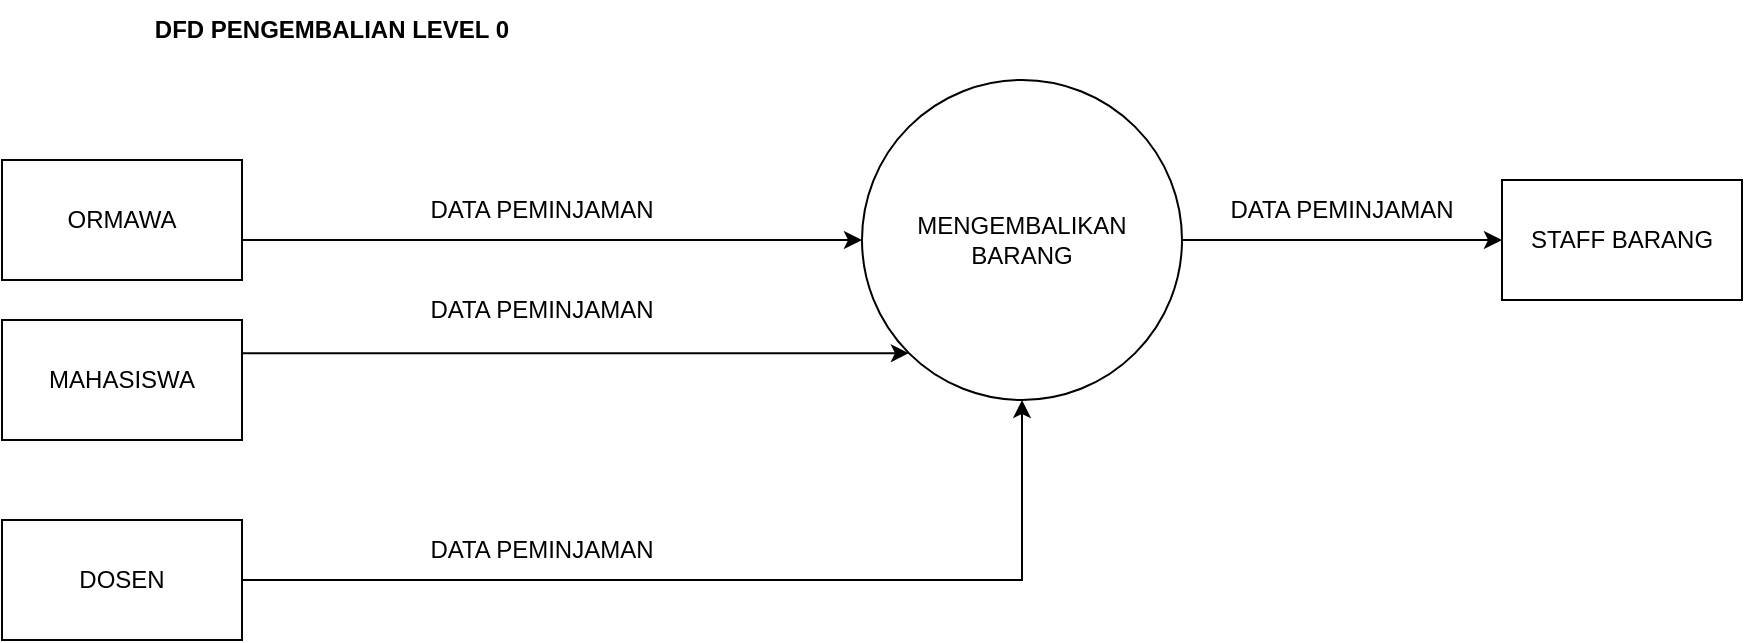 <mxfile version="20.5.1" type="device" pages="3"><diagram id="S-ZshYVHsF-BQyySRMHG" name="PENGEMBALIAN "><mxGraphModel dx="3665" dy="3350" grid="1" gridSize="10" guides="1" tooltips="1" connect="1" arrows="1" fold="1" page="1" pageScale="1" pageWidth="850" pageHeight="1100" math="0" shadow="0"><root><mxCell id="0"/><mxCell id="1" parent="0"/><mxCell id="TBBDovIiFdrvouaQfw35-8" style="edgeStyle=orthogonalEdgeStyle;rounded=0;orthogonalLoop=1;jettySize=auto;html=1;exitX=1;exitY=0.5;exitDx=0;exitDy=0;entryX=0;entryY=1;entryDx=0;entryDy=0;" parent="1" source="TBBDovIiFdrvouaQfw35-1" target="TBBDovIiFdrvouaQfw35-4" edge="1"><mxGeometry relative="1" as="geometry"><Array as="points"><mxPoint x="180" y="257"/></Array></mxGeometry></mxCell><mxCell id="TBBDovIiFdrvouaQfw35-1" value="MAHASISWA" style="rounded=0;whiteSpace=wrap;html=1;" parent="1" vertex="1"><mxGeometry x="70" y="220" width="120" height="60" as="geometry"/></mxCell><mxCell id="TBBDovIiFdrvouaQfw35-5" style="edgeStyle=orthogonalEdgeStyle;rounded=0;orthogonalLoop=1;jettySize=auto;html=1;exitX=1;exitY=0.5;exitDx=0;exitDy=0;entryX=0;entryY=0.5;entryDx=0;entryDy=0;" parent="1" source="TBBDovIiFdrvouaQfw35-2" target="TBBDovIiFdrvouaQfw35-4" edge="1"><mxGeometry relative="1" as="geometry"><Array as="points"><mxPoint x="190" y="180"/></Array></mxGeometry></mxCell><mxCell id="TBBDovIiFdrvouaQfw35-2" value="ORMAWA" style="rounded=0;whiteSpace=wrap;html=1;" parent="1" vertex="1"><mxGeometry x="70" y="140" width="120" height="60" as="geometry"/></mxCell><mxCell id="TBBDovIiFdrvouaQfw35-7" style="edgeStyle=orthogonalEdgeStyle;rounded=0;orthogonalLoop=1;jettySize=auto;html=1;exitX=1;exitY=0.5;exitDx=0;exitDy=0;entryX=0.5;entryY=1;entryDx=0;entryDy=0;" parent="1" source="TBBDovIiFdrvouaQfw35-3" target="TBBDovIiFdrvouaQfw35-4" edge="1"><mxGeometry relative="1" as="geometry"/></mxCell><mxCell id="TBBDovIiFdrvouaQfw35-3" value="DOSEN" style="rounded=0;whiteSpace=wrap;html=1;" parent="1" vertex="1"><mxGeometry x="70" y="320" width="120" height="60" as="geometry"/></mxCell><mxCell id="TBBDovIiFdrvouaQfw35-14" style="edgeStyle=orthogonalEdgeStyle;rounded=0;orthogonalLoop=1;jettySize=auto;html=1;exitX=1;exitY=0.5;exitDx=0;exitDy=0;" parent="1" source="TBBDovIiFdrvouaQfw35-4" target="TBBDovIiFdrvouaQfw35-12" edge="1"><mxGeometry relative="1" as="geometry"/></mxCell><mxCell id="TBBDovIiFdrvouaQfw35-4" value="MENGEMBALIKAN BARANG" style="ellipse;whiteSpace=wrap;html=1;aspect=fixed;" parent="1" vertex="1"><mxGeometry x="500" y="100" width="160" height="160" as="geometry"/></mxCell><mxCell id="TBBDovIiFdrvouaQfw35-9" value="DATA PEMINJAMAN" style="text;html=1;strokeColor=none;fillColor=none;align=center;verticalAlign=middle;whiteSpace=wrap;rounded=0;" parent="1" vertex="1"><mxGeometry x="270" y="150" width="140" height="30" as="geometry"/></mxCell><mxCell id="TBBDovIiFdrvouaQfw35-10" value="DATA PEMINJAMAN" style="text;html=1;strokeColor=none;fillColor=none;align=center;verticalAlign=middle;whiteSpace=wrap;rounded=0;" parent="1" vertex="1"><mxGeometry x="270" y="200" width="140" height="30" as="geometry"/></mxCell><mxCell id="TBBDovIiFdrvouaQfw35-11" value="DATA PEMINJAMAN" style="text;html=1;strokeColor=none;fillColor=none;align=center;verticalAlign=middle;whiteSpace=wrap;rounded=0;" parent="1" vertex="1"><mxGeometry x="270" y="320" width="140" height="30" as="geometry"/></mxCell><mxCell id="TBBDovIiFdrvouaQfw35-12" value="STAFF BARANG" style="rounded=0;whiteSpace=wrap;html=1;" parent="1" vertex="1"><mxGeometry x="820" y="150" width="120" height="60" as="geometry"/></mxCell><mxCell id="TBBDovIiFdrvouaQfw35-15" value="DATA PEMINJAMAN" style="text;html=1;strokeColor=none;fillColor=none;align=center;verticalAlign=middle;whiteSpace=wrap;rounded=0;" parent="1" vertex="1"><mxGeometry x="670" y="150" width="140" height="30" as="geometry"/></mxCell><mxCell id="TBBDovIiFdrvouaQfw35-16" value="DFD PENGEMBALIAN LEVEL 0" style="text;html=1;strokeColor=none;fillColor=none;align=center;verticalAlign=middle;whiteSpace=wrap;rounded=0;fontStyle=1" parent="1" vertex="1"><mxGeometry x="80" y="60" width="310" height="30" as="geometry"/></mxCell><mxCell id="TBBDovIiFdrvouaQfw35-72" style="edgeStyle=orthogonalEdgeStyle;rounded=0;orthogonalLoop=1;jettySize=auto;html=1;exitX=0;exitY=0.5;exitDx=0;exitDy=0;entryX=0.5;entryY=1;entryDx=0;entryDy=0;startArrow=classicThin;startFill=1;endArrow=none;endFill=0;" parent="1" edge="1"><mxGeometry relative="1" as="geometry"><mxPoint x="70" y="800" as="sourcePoint"/><Array as="points"><mxPoint x="50" y="800"/><mxPoint x="50" y="1470"/><mxPoint x="1150" y="1470"/></Array></mxGeometry></mxCell></root></mxGraphModel></diagram><diagram id="JGmrH2JeL1ICFUbE9m19" name="PENGEMBALIAN LEVEL 1"><mxGraphModel dx="2307" dy="1069" grid="1" gridSize="10" guides="1" tooltips="1" connect="1" arrows="1" fold="1" page="1" pageScale="1" pageWidth="850" pageHeight="1100" math="0" shadow="0"><root><mxCell id="0"/><mxCell id="1" parent="0"/><mxCell id="hLHPDuzOPdlDf8JJLnyG-1" style="edgeStyle=orthogonalEdgeStyle;rounded=0;orthogonalLoop=1;jettySize=auto;html=1;exitX=1;exitY=0.5;exitDx=0;exitDy=0;entryX=0;entryY=1;entryDx=0;entryDy=0;" parent="1" source="hLHPDuzOPdlDf8JJLnyG-3" target="hLHPDuzOPdlDf8JJLnyG-11" edge="1"><mxGeometry relative="1" as="geometry"><Array as="points"><mxPoint x="180" y="807"/></Array></mxGeometry></mxCell><mxCell id="hLHPDuzOPdlDf8JJLnyG-2" style="edgeStyle=orthogonalEdgeStyle;rounded=0;orthogonalLoop=1;jettySize=auto;html=1;exitX=0;exitY=0.5;exitDx=0;exitDy=0;startArrow=classicThin;startFill=1;endArrow=none;endFill=0;entryX=0.5;entryY=1;entryDx=0;entryDy=0;" parent="1" source="hLHPDuzOPdlDf8JJLnyG-3" edge="1" target="fXTEHI3WOrgvxRtbSChB-3"><mxGeometry relative="1" as="geometry"><mxPoint x="1310" y="850" as="targetPoint"/><Array as="points"><mxPoint x="50" y="800"/><mxPoint x="50" y="1470"/><mxPoint x="1230" y="1470"/></Array></mxGeometry></mxCell><mxCell id="hLHPDuzOPdlDf8JJLnyG-3" value="MAHASISWA" style="rounded=0;whiteSpace=wrap;html=1;" parent="1" vertex="1"><mxGeometry x="70" y="770" width="120" height="60" as="geometry"/></mxCell><mxCell id="hLHPDuzOPdlDf8JJLnyG-4" style="edgeStyle=orthogonalEdgeStyle;rounded=0;orthogonalLoop=1;jettySize=auto;html=1;exitX=1;exitY=0.5;exitDx=0;exitDy=0;entryX=0;entryY=0.5;entryDx=0;entryDy=0;" parent="1" source="hLHPDuzOPdlDf8JJLnyG-6" target="hLHPDuzOPdlDf8JJLnyG-11" edge="1"><mxGeometry relative="1" as="geometry"><Array as="points"><mxPoint x="190" y="730"/></Array></mxGeometry></mxCell><mxCell id="hLHPDuzOPdlDf8JJLnyG-5" style="edgeStyle=orthogonalEdgeStyle;rounded=0;orthogonalLoop=1;jettySize=auto;html=1;exitX=0;exitY=0.5;exitDx=0;exitDy=0;startArrow=classicThin;startFill=1;endArrow=none;endFill=0;entryX=0.5;entryY=1;entryDx=0;entryDy=0;" parent="1" source="hLHPDuzOPdlDf8JJLnyG-6" edge="1" target="fXTEHI3WOrgvxRtbSChB-3"><mxGeometry relative="1" as="geometry"><mxPoint x="1310" y="850" as="targetPoint"/><Array as="points"><mxPoint x="50" y="720"/><mxPoint x="50" y="1470"/><mxPoint x="1230" y="1470"/></Array></mxGeometry></mxCell><mxCell id="hLHPDuzOPdlDf8JJLnyG-6" value="ORMAWA" style="rounded=0;whiteSpace=wrap;html=1;" parent="1" vertex="1"><mxGeometry x="70" y="690" width="120" height="60" as="geometry"/></mxCell><mxCell id="hLHPDuzOPdlDf8JJLnyG-7" style="edgeStyle=orthogonalEdgeStyle;rounded=0;orthogonalLoop=1;jettySize=auto;html=1;exitX=1;exitY=0.5;exitDx=0;exitDy=0;entryX=0.5;entryY=1;entryDx=0;entryDy=0;" parent="1" source="hLHPDuzOPdlDf8JJLnyG-9" target="hLHPDuzOPdlDf8JJLnyG-11" edge="1"><mxGeometry relative="1" as="geometry"/></mxCell><mxCell id="hLHPDuzOPdlDf8JJLnyG-8" style="edgeStyle=orthogonalEdgeStyle;rounded=0;orthogonalLoop=1;jettySize=auto;html=1;exitX=0;exitY=0.5;exitDx=0;exitDy=0;startArrow=classicThin;startFill=1;endArrow=none;endFill=0;entryX=0.5;entryY=1;entryDx=0;entryDy=0;" parent="1" source="hLHPDuzOPdlDf8JJLnyG-9" edge="1" target="fXTEHI3WOrgvxRtbSChB-3"><mxGeometry relative="1" as="geometry"><mxPoint x="1310" y="850" as="targetPoint"/><Array as="points"><mxPoint x="50" y="900"/><mxPoint x="50" y="1470"/><mxPoint x="1230" y="1470"/></Array></mxGeometry></mxCell><mxCell id="hLHPDuzOPdlDf8JJLnyG-9" value="DOSEN" style="rounded=0;whiteSpace=wrap;html=1;" parent="1" vertex="1"><mxGeometry x="70" y="870" width="120" height="60" as="geometry"/></mxCell><mxCell id="hLHPDuzOPdlDf8JJLnyG-10" style="edgeStyle=orthogonalEdgeStyle;rounded=0;orthogonalLoop=1;jettySize=auto;html=1;exitX=1;exitY=1;exitDx=0;exitDy=0;entryX=0.5;entryY=0;entryDx=0;entryDy=0;" parent="1" source="hLHPDuzOPdlDf8JJLnyG-11" target="hLHPDuzOPdlDf8JJLnyG-21" edge="1"><mxGeometry relative="1" as="geometry"><mxPoint x="700" y="960.0" as="targetPoint"/><Array as="points"><mxPoint x="640" y="786"/></Array></mxGeometry></mxCell><mxCell id="hLHPDuzOPdlDf8JJLnyG-11" value="MENGEMBALIKAN BARANG" style="ellipse;whiteSpace=wrap;html=1;aspect=fixed;" parent="1" vertex="1"><mxGeometry x="490" y="650" width="160" height="160" as="geometry"/></mxCell><mxCell id="hLHPDuzOPdlDf8JJLnyG-12" value="DATA PEMINJAMAN" style="text;html=1;strokeColor=none;fillColor=none;align=center;verticalAlign=middle;whiteSpace=wrap;rounded=0;" parent="1" vertex="1"><mxGeometry x="270" y="700" width="140" height="30" as="geometry"/></mxCell><mxCell id="hLHPDuzOPdlDf8JJLnyG-13" value="DATA PEMINJAMAN" style="text;html=1;strokeColor=none;fillColor=none;align=center;verticalAlign=middle;whiteSpace=wrap;rounded=0;" parent="1" vertex="1"><mxGeometry x="270" y="750" width="140" height="30" as="geometry"/></mxCell><mxCell id="hLHPDuzOPdlDf8JJLnyG-15" value="DATA PEMINJAMAN" style="text;html=1;strokeColor=none;fillColor=none;align=center;verticalAlign=middle;whiteSpace=wrap;rounded=0;" parent="1" vertex="1"><mxGeometry x="270" y="870" width="140" height="30" as="geometry"/></mxCell><mxCell id="hLHPDuzOPdlDf8JJLnyG-16" style="edgeStyle=orthogonalEdgeStyle;rounded=0;orthogonalLoop=1;jettySize=auto;html=1;exitX=0.5;exitY=1;exitDx=0;exitDy=0;entryX=1;entryY=0.5;entryDx=0;entryDy=0;" parent="1" source="hLHPDuzOPdlDf8JJLnyG-18" target="hLHPDuzOPdlDf8JJLnyG-21" edge="1"><mxGeometry relative="1" as="geometry"/></mxCell><mxCell id="hLHPDuzOPdlDf8JJLnyG-17" style="edgeStyle=orthogonalEdgeStyle;rounded=0;orthogonalLoop=1;jettySize=auto;html=1;exitX=0.5;exitY=0;exitDx=0;exitDy=0;" parent="1" source="hLHPDuzOPdlDf8JJLnyG-18" target="hLHPDuzOPdlDf8JJLnyG-31" edge="1"><mxGeometry relative="1" as="geometry"><mxPoint x="879.923" y="590" as="targetPoint"/></mxGeometry></mxCell><mxCell id="hLHPDuzOPdlDf8JJLnyG-18" value="STAFF BARANG" style="rounded=0;whiteSpace=wrap;html=1;" parent="1" vertex="1"><mxGeometry x="820" y="770" width="120" height="60" as="geometry"/></mxCell><mxCell id="hLHPDuzOPdlDf8JJLnyG-20" style="edgeStyle=orthogonalEdgeStyle;rounded=0;orthogonalLoop=1;jettySize=auto;html=1;exitX=0;exitY=0.5;exitDx=0;exitDy=0;entryX=0.5;entryY=0;entryDx=0;entryDy=0;" parent="1" source="hLHPDuzOPdlDf8JJLnyG-21" target="hLHPDuzOPdlDf8JJLnyG-25" edge="1"><mxGeometry relative="1" as="geometry"><mxPoint x="300" y="1069" as="targetPoint"/><Array as="points"/></mxGeometry></mxCell><mxCell id="hLHPDuzOPdlDf8JJLnyG-21" value="MEMERIKSA BARANG" style="ellipse;whiteSpace=wrap;html=1;aspect=fixed;" parent="1" vertex="1"><mxGeometry x="560" y="990" width="160" height="160" as="geometry"/></mxCell><mxCell id="hLHPDuzOPdlDf8JJLnyG-22" value="INFORMASI BARANG" style="text;html=1;strokeColor=none;fillColor=none;align=center;verticalAlign=middle;whiteSpace=wrap;rounded=0;rotation=90;" parent="1" vertex="1"><mxGeometry x="830" y="885" width="140" height="30" as="geometry"/></mxCell><mxCell id="hLHPDuzOPdlDf8JJLnyG-23" value="INFORMASI BARANG" style="text;html=1;strokeColor=none;fillColor=none;align=center;verticalAlign=middle;whiteSpace=wrap;rounded=0;rotation=90;" parent="1" vertex="1"><mxGeometry x="590" y="870" width="140" height="30" as="geometry"/></mxCell><mxCell id="hLHPDuzOPdlDf8JJLnyG-24" style="edgeStyle=orthogonalEdgeStyle;rounded=0;orthogonalLoop=1;jettySize=auto;html=1;exitX=0.5;exitY=1;exitDx=0;exitDy=0;entryX=0.5;entryY=0;entryDx=0;entryDy=0;" parent="1" source="hLHPDuzOPdlDf8JJLnyG-25" target="hLHPDuzOPdlDf8JJLnyG-27" edge="1"><mxGeometry relative="1" as="geometry"><mxPoint x="219.923" y="1220" as="targetPoint"/></mxGeometry></mxCell><mxCell id="hLHPDuzOPdlDf8JJLnyG-25" value="DATA BARANG" style="shape=partialRectangle;whiteSpace=wrap;html=1;left=0;right=0;fillColor=none;" parent="1" vertex="1"><mxGeometry x="280" y="1130" width="120" height="60" as="geometry"/></mxCell><mxCell id="hLHPDuzOPdlDf8JJLnyG-26" style="edgeStyle=orthogonalEdgeStyle;rounded=0;orthogonalLoop=1;jettySize=auto;html=1;exitX=1;exitY=0.5;exitDx=0;exitDy=0;entryX=1;entryY=0.5;entryDx=0;entryDy=0;" parent="1" source="hLHPDuzOPdlDf8JJLnyG-27" target="hLHPDuzOPdlDf8JJLnyG-18" edge="1"><mxGeometry relative="1" as="geometry"/></mxCell><mxCell id="hLHPDuzOPdlDf8JJLnyG-27" value="MEMBACA INFORMASI DATA BARANG PENGEMBALIAN" style="ellipse;whiteSpace=wrap;html=1;aspect=fixed;" parent="1" vertex="1"><mxGeometry x="260" y="1310" width="160" height="160" as="geometry"/></mxCell><mxCell id="hLHPDuzOPdlDf8JJLnyG-28" value="INFORMASI BARANG" style="text;html=1;strokeColor=none;fillColor=none;align=center;verticalAlign=middle;whiteSpace=wrap;rounded=0;rotation=90;" parent="1" vertex="1"><mxGeometry x="920" y="980" width="140" height="30" as="geometry"/></mxCell><mxCell id="hLHPDuzOPdlDf8JJLnyG-29" value="INFORMASI BARANG" style="text;html=1;strokeColor=none;fillColor=none;align=center;verticalAlign=middle;whiteSpace=wrap;rounded=0;rotation=0;" parent="1" vertex="1"><mxGeometry x="370" y="1030" width="140" height="30" as="geometry"/></mxCell><mxCell id="hLHPDuzOPdlDf8JJLnyG-30" style="edgeStyle=orthogonalEdgeStyle;rounded=0;orthogonalLoop=1;jettySize=auto;html=1;exitX=1;exitY=0.5;exitDx=0;exitDy=0;entryX=0.25;entryY=0;entryDx=0;entryDy=0;" parent="1" source="hLHPDuzOPdlDf8JJLnyG-31" edge="1" target="fXTEHI3WOrgvxRtbSChB-2"><mxGeometry relative="1" as="geometry"><mxPoint x="1150" y="540" as="targetPoint"/><Array as="points"/></mxGeometry></mxCell><mxCell id="hLHPDuzOPdlDf8JJLnyG-31" value="MEMBUAT DATA PENGEMBALIAN" style="ellipse;whiteSpace=wrap;html=1;aspect=fixed;" parent="1" vertex="1"><mxGeometry x="800" y="460" width="160" height="160" as="geometry"/></mxCell><mxCell id="hLHPDuzOPdlDf8JJLnyG-32" value="FORMULIR BUKTI PENGEMBALIAN" style="text;html=1;strokeColor=none;fillColor=none;align=center;verticalAlign=middle;whiteSpace=wrap;rounded=0;rotation=90;" parent="1" vertex="1"><mxGeometry x="840" y="680" width="140" height="30" as="geometry"/></mxCell><mxCell id="hLHPDuzOPdlDf8JJLnyG-34" value="DATA PENGEMBALIAN" style="text;html=1;strokeColor=none;fillColor=none;align=center;verticalAlign=middle;whiteSpace=wrap;rounded=0;rotation=0;" parent="1" vertex="1"><mxGeometry x="990" y="500" width="140" height="30" as="geometry"/></mxCell><mxCell id="hLHPDuzOPdlDf8JJLnyG-35" value="KONFIRMASI PENGEMBALIAN" style="text;html=1;strokeColor=none;fillColor=none;align=center;verticalAlign=middle;whiteSpace=wrap;rounded=0;rotation=90;" parent="1" vertex="1"><mxGeometry x="1190" y="1230" width="140" height="30" as="geometry"/></mxCell><mxCell id="fXTEHI3WOrgvxRtbSChB-5" style="edgeStyle=orthogonalEdgeStyle;rounded=0;orthogonalLoop=1;jettySize=auto;html=1;exitX=0.5;exitY=1;exitDx=0;exitDy=0;entryX=0.5;entryY=0;entryDx=0;entryDy=0;" edge="1" parent="1" source="fXTEHI3WOrgvxRtbSChB-2" target="fXTEHI3WOrgvxRtbSChB-3"><mxGeometry relative="1" as="geometry"><Array as="points"><mxPoint x="1090" y="830"/><mxPoint x="1230" y="830"/></Array></mxGeometry></mxCell><mxCell id="fXTEHI3WOrgvxRtbSChB-2" value="KONFIRMASI PENGEMBALIAN" style="shape=partialRectangle;whiteSpace=wrap;html=1;left=0;right=0;fillColor=none;" vertex="1" parent="1"><mxGeometry x="1030" y="650" width="120" height="60" as="geometry"/></mxCell><mxCell id="fXTEHI3WOrgvxRtbSChB-3" value="MEMBACA&amp;nbsp; KONFIRMASI PENGEMBALIAN" style="ellipse;whiteSpace=wrap;html=1;aspect=fixed;" vertex="1" parent="1"><mxGeometry x="1150" y="920" width="160" height="160" as="geometry"/></mxCell></root></mxGraphModel></diagram><diagram id="PpH5aUIe-pJ1qlfTPn1S" name="PEMBUATAN LAPORAN BULANAN"><mxGraphModel dx="1038" dy="481" grid="1" gridSize="10" guides="1" tooltips="1" connect="1" arrows="1" fold="1" page="1" pageScale="1" pageWidth="850" pageHeight="1100" math="0" shadow="0"><root><mxCell id="0"/><mxCell id="1" parent="0"/></root></mxGraphModel></diagram></mxfile>